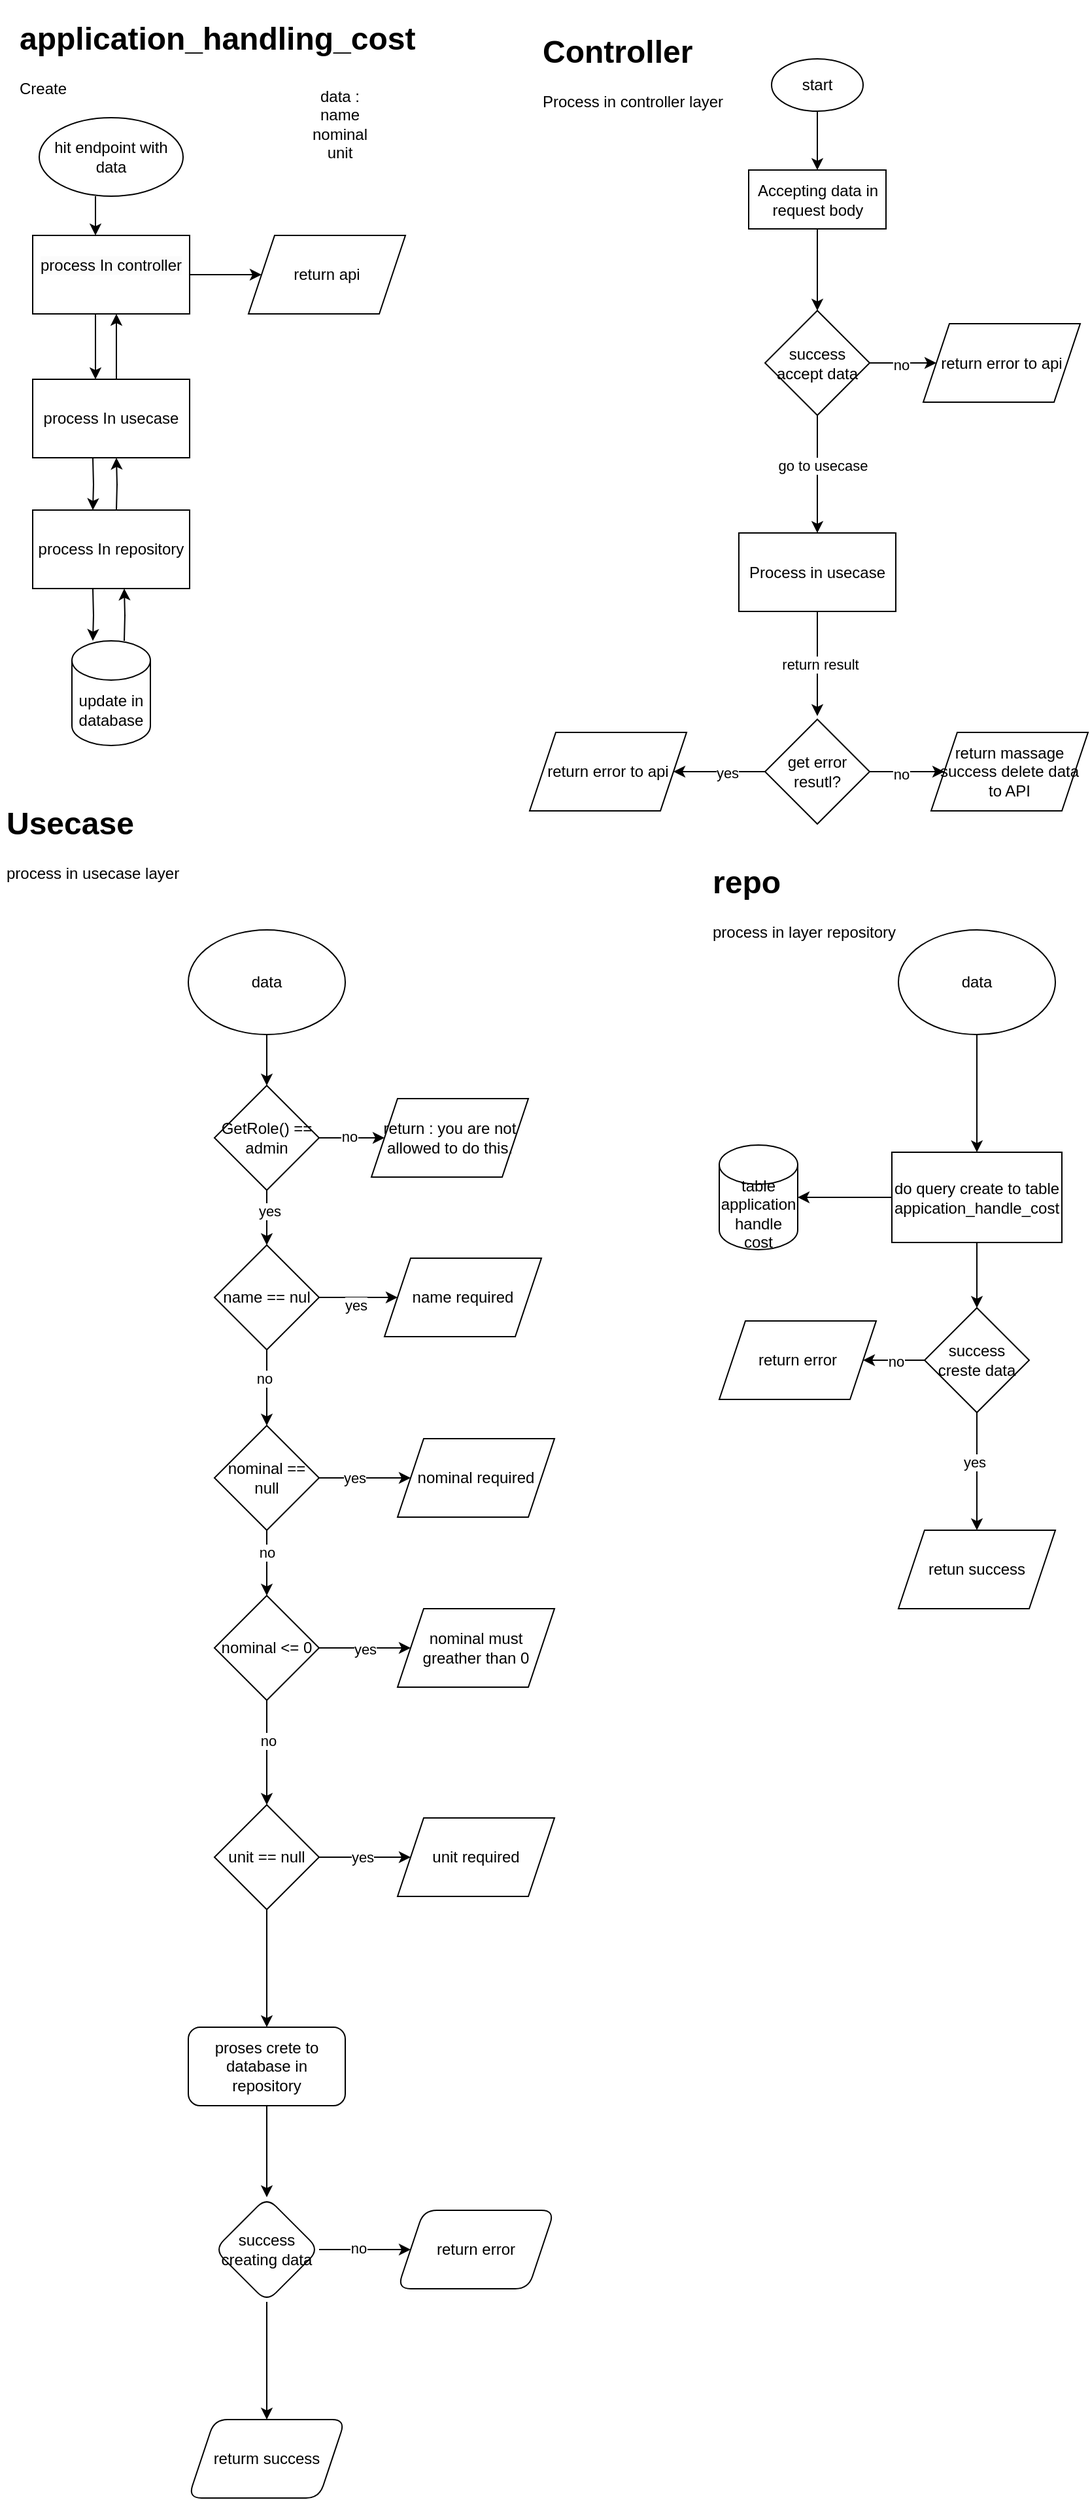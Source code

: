 <mxfile version="21.7.4" type="github" pages="2">
  <diagram name="create" id="5u0lxk5VhcgYXx4nzSjy">
    <mxGraphModel dx="880" dy="446" grid="1" gridSize="10" guides="1" tooltips="1" connect="1" arrows="1" fold="1" page="1" pageScale="1" pageWidth="850" pageHeight="1100" math="0" shadow="0">
      <root>
        <mxCell id="0" />
        <mxCell id="1" parent="0" />
        <mxCell id="xLi15-Slrgv9SJWUx5Ht-1" value="&lt;h1&gt;application_handling_cost&lt;/h1&gt;&lt;div&gt;Create&lt;/div&gt;" style="text;html=1;strokeColor=none;fillColor=none;spacing=5;spacingTop=-20;whiteSpace=wrap;overflow=hidden;rounded=0;" vertex="1" parent="1">
          <mxGeometry x="20" y="20" width="330" height="80" as="geometry" />
        </mxCell>
        <mxCell id="xLi15-Slrgv9SJWUx5Ht-3" value="data :&lt;br style=&quot;border-color: var(--border-color);&quot;&gt;name&lt;br style=&quot;border-color: var(--border-color);&quot;&gt;nominal&lt;br&gt;unit" style="text;html=1;strokeColor=none;fillColor=none;align=center;verticalAlign=middle;whiteSpace=wrap;rounded=0;" vertex="1" parent="1">
          <mxGeometry x="210" y="70" width="120" height="70" as="geometry" />
        </mxCell>
        <mxCell id="xLi15-Slrgv9SJWUx5Ht-4" value="" style="edgeStyle=orthogonalEdgeStyle;rounded=0;orthogonalLoop=1;jettySize=auto;html=1;" edge="1" parent="1">
          <mxGeometry relative="1" as="geometry">
            <mxPoint x="83" y="160" as="sourcePoint" />
            <mxPoint x="83" y="190" as="targetPoint" />
          </mxGeometry>
        </mxCell>
        <mxCell id="xLi15-Slrgv9SJWUx5Ht-5" value="hit endpoint with data" style="ellipse;whiteSpace=wrap;html=1;" vertex="1" parent="1">
          <mxGeometry x="40" y="100" width="110" height="60" as="geometry" />
        </mxCell>
        <mxCell id="xLi15-Slrgv9SJWUx5Ht-6" value="" style="edgeStyle=orthogonalEdgeStyle;rounded=0;orthogonalLoop=1;jettySize=auto;html=1;" edge="1" parent="1">
          <mxGeometry relative="1" as="geometry">
            <mxPoint x="83" y="250" as="sourcePoint" />
            <mxPoint x="83" y="300" as="targetPoint" />
          </mxGeometry>
        </mxCell>
        <mxCell id="xLi15-Slrgv9SJWUx5Ht-7" value="" style="edgeStyle=orthogonalEdgeStyle;rounded=0;orthogonalLoop=1;jettySize=auto;html=1;" edge="1" parent="1" source="xLi15-Slrgv9SJWUx5Ht-8" target="xLi15-Slrgv9SJWUx5Ht-17">
          <mxGeometry relative="1" as="geometry" />
        </mxCell>
        <mxCell id="xLi15-Slrgv9SJWUx5Ht-8" value="&#xa;&lt;span style=&quot;color: rgb(0, 0, 0); font-family: Helvetica; font-size: 12px; font-style: normal; font-variant-ligatures: normal; font-variant-caps: normal; font-weight: 400; letter-spacing: normal; orphans: 2; text-align: center; text-indent: 0px; text-transform: none; widows: 2; word-spacing: 0px; -webkit-text-stroke-width: 0px; background-color: rgb(251, 251, 251); text-decoration-thickness: initial; text-decoration-style: initial; text-decoration-color: initial; float: none; display: inline !important;&quot;&gt;process In controller&lt;/span&gt;&#xa;&#xa;" style="whiteSpace=wrap;html=1;" vertex="1" parent="1">
          <mxGeometry x="35" y="190" width="120" height="60" as="geometry" />
        </mxCell>
        <mxCell id="xLi15-Slrgv9SJWUx5Ht-9" value="" style="edgeStyle=orthogonalEdgeStyle;rounded=0;orthogonalLoop=1;jettySize=auto;html=1;" edge="1" parent="1">
          <mxGeometry relative="1" as="geometry">
            <mxPoint x="81" y="360" as="sourcePoint" />
            <mxPoint x="81" y="400" as="targetPoint" />
          </mxGeometry>
        </mxCell>
        <mxCell id="xLi15-Slrgv9SJWUx5Ht-10" value="" style="edgeStyle=orthogonalEdgeStyle;rounded=0;orthogonalLoop=1;jettySize=auto;html=1;" edge="1" parent="1">
          <mxGeometry relative="1" as="geometry">
            <mxPoint x="99" y="300" as="sourcePoint" />
            <mxPoint x="99" y="250" as="targetPoint" />
          </mxGeometry>
        </mxCell>
        <mxCell id="xLi15-Slrgv9SJWUx5Ht-11" value="process In usecase" style="whiteSpace=wrap;html=1;" vertex="1" parent="1">
          <mxGeometry x="35" y="300" width="120" height="60" as="geometry" />
        </mxCell>
        <mxCell id="xLi15-Slrgv9SJWUx5Ht-12" value="" style="edgeStyle=orthogonalEdgeStyle;rounded=0;orthogonalLoop=1;jettySize=auto;html=1;" edge="1" parent="1">
          <mxGeometry relative="1" as="geometry">
            <mxPoint x="81" y="460" as="sourcePoint" />
            <mxPoint x="81" y="500" as="targetPoint" />
          </mxGeometry>
        </mxCell>
        <mxCell id="xLi15-Slrgv9SJWUx5Ht-13" value="" style="edgeStyle=orthogonalEdgeStyle;rounded=0;orthogonalLoop=1;jettySize=auto;html=1;" edge="1" parent="1">
          <mxGeometry relative="1" as="geometry">
            <mxPoint x="99" y="400" as="sourcePoint" />
            <mxPoint x="99" y="360" as="targetPoint" />
          </mxGeometry>
        </mxCell>
        <mxCell id="xLi15-Slrgv9SJWUx5Ht-14" value="process In repository" style="whiteSpace=wrap;html=1;" vertex="1" parent="1">
          <mxGeometry x="35" y="400" width="120" height="60" as="geometry" />
        </mxCell>
        <mxCell id="xLi15-Slrgv9SJWUx5Ht-15" value="" style="edgeStyle=orthogonalEdgeStyle;rounded=0;orthogonalLoop=1;jettySize=auto;html=1;" edge="1" parent="1">
          <mxGeometry relative="1" as="geometry">
            <mxPoint x="105" y="500" as="sourcePoint" />
            <mxPoint x="105" y="460" as="targetPoint" />
          </mxGeometry>
        </mxCell>
        <mxCell id="xLi15-Slrgv9SJWUx5Ht-16" value="update in database" style="shape=cylinder3;whiteSpace=wrap;html=1;boundedLbl=1;backgroundOutline=1;size=15;" vertex="1" parent="1">
          <mxGeometry x="65" y="500" width="60" height="80" as="geometry" />
        </mxCell>
        <mxCell id="xLi15-Slrgv9SJWUx5Ht-17" value="return api" style="shape=parallelogram;perimeter=parallelogramPerimeter;whiteSpace=wrap;html=1;fixedSize=1;" vertex="1" parent="1">
          <mxGeometry x="200" y="190" width="120" height="60" as="geometry" />
        </mxCell>
        <mxCell id="xLi15-Slrgv9SJWUx5Ht-18" value="&lt;h1 style=&quot;border-color: var(--border-color);&quot;&gt;Controller&lt;/h1&gt;&lt;h1&gt;&lt;div style=&quot;border-color: var(--border-color); font-size: 12px; font-weight: 400;&quot;&gt;Process in controller layer&lt;/div&gt;&lt;/h1&gt;" style="text;html=1;strokeColor=none;fillColor=none;spacing=5;spacingTop=-20;whiteSpace=wrap;overflow=hidden;rounded=0;" vertex="1" parent="1">
          <mxGeometry x="420" y="30" width="190" height="80" as="geometry" />
        </mxCell>
        <mxCell id="xLi15-Slrgv9SJWUx5Ht-19" value="" style="edgeStyle=orthogonalEdgeStyle;rounded=0;orthogonalLoop=1;jettySize=auto;html=1;" edge="1" parent="1" source="xLi15-Slrgv9SJWUx5Ht-20" target="xLi15-Slrgv9SJWUx5Ht-22">
          <mxGeometry relative="1" as="geometry" />
        </mxCell>
        <mxCell id="xLi15-Slrgv9SJWUx5Ht-20" value="start" style="ellipse;whiteSpace=wrap;html=1;" vertex="1" parent="1">
          <mxGeometry x="600" y="55" width="70" height="40" as="geometry" />
        </mxCell>
        <mxCell id="xLi15-Slrgv9SJWUx5Ht-21" value="" style="edgeStyle=orthogonalEdgeStyle;rounded=0;orthogonalLoop=1;jettySize=auto;html=1;" edge="1" parent="1" source="xLi15-Slrgv9SJWUx5Ht-22" target="xLi15-Slrgv9SJWUx5Ht-27">
          <mxGeometry relative="1" as="geometry" />
        </mxCell>
        <mxCell id="xLi15-Slrgv9SJWUx5Ht-22" value="Accepting data in request body" style="whiteSpace=wrap;html=1;" vertex="1" parent="1">
          <mxGeometry x="582.5" y="140" width="105" height="45" as="geometry" />
        </mxCell>
        <mxCell id="xLi15-Slrgv9SJWUx5Ht-23" value="" style="edgeStyle=orthogonalEdgeStyle;rounded=0;orthogonalLoop=1;jettySize=auto;html=1;" edge="1" parent="1" source="xLi15-Slrgv9SJWUx5Ht-27" target="xLi15-Slrgv9SJWUx5Ht-28">
          <mxGeometry relative="1" as="geometry" />
        </mxCell>
        <mxCell id="xLi15-Slrgv9SJWUx5Ht-24" value="no" style="edgeLabel;html=1;align=center;verticalAlign=middle;resizable=0;points=[];" vertex="1" connectable="0" parent="xLi15-Slrgv9SJWUx5Ht-23">
          <mxGeometry x="-0.057" relative="1" as="geometry">
            <mxPoint y="1" as="offset" />
          </mxGeometry>
        </mxCell>
        <mxCell id="xLi15-Slrgv9SJWUx5Ht-25" value="" style="edgeStyle=orthogonalEdgeStyle;rounded=0;orthogonalLoop=1;jettySize=auto;html=1;" edge="1" parent="1" source="xLi15-Slrgv9SJWUx5Ht-27" target="xLi15-Slrgv9SJWUx5Ht-31">
          <mxGeometry relative="1" as="geometry" />
        </mxCell>
        <mxCell id="xLi15-Slrgv9SJWUx5Ht-26" value="go to usecase" style="edgeLabel;html=1;align=center;verticalAlign=middle;resizable=0;points=[];" vertex="1" connectable="0" parent="xLi15-Slrgv9SJWUx5Ht-25">
          <mxGeometry x="-0.144" y="4" relative="1" as="geometry">
            <mxPoint as="offset" />
          </mxGeometry>
        </mxCell>
        <mxCell id="xLi15-Slrgv9SJWUx5Ht-27" value="success accept data" style="rhombus;whiteSpace=wrap;html=1;" vertex="1" parent="1">
          <mxGeometry x="595" y="247.5" width="80" height="80" as="geometry" />
        </mxCell>
        <mxCell id="xLi15-Slrgv9SJWUx5Ht-28" value="return error to api" style="shape=parallelogram;perimeter=parallelogramPerimeter;whiteSpace=wrap;html=1;fixedSize=1;" vertex="1" parent="1">
          <mxGeometry x="716" y="257.5" width="120" height="60" as="geometry" />
        </mxCell>
        <mxCell id="xLi15-Slrgv9SJWUx5Ht-29" value="" style="edgeStyle=orthogonalEdgeStyle;rounded=0;orthogonalLoop=1;jettySize=auto;html=1;" edge="1" parent="1" source="xLi15-Slrgv9SJWUx5Ht-31">
          <mxGeometry relative="1" as="geometry">
            <mxPoint x="635" y="557.5" as="targetPoint" />
          </mxGeometry>
        </mxCell>
        <mxCell id="xLi15-Slrgv9SJWUx5Ht-30" value="return result" style="edgeLabel;html=1;align=center;verticalAlign=middle;resizable=0;points=[];" vertex="1" connectable="0" parent="xLi15-Slrgv9SJWUx5Ht-29">
          <mxGeometry x="0.013" y="1" relative="1" as="geometry">
            <mxPoint as="offset" />
          </mxGeometry>
        </mxCell>
        <mxCell id="xLi15-Slrgv9SJWUx5Ht-31" value="Process in usecase" style="whiteSpace=wrap;html=1;" vertex="1" parent="1">
          <mxGeometry x="575" y="417.5" width="120" height="60" as="geometry" />
        </mxCell>
        <mxCell id="xLi15-Slrgv9SJWUx5Ht-32" value="" style="edgeStyle=orthogonalEdgeStyle;rounded=0;orthogonalLoop=1;jettySize=auto;html=1;" edge="1" parent="1" source="xLi15-Slrgv9SJWUx5Ht-36" target="xLi15-Slrgv9SJWUx5Ht-37">
          <mxGeometry relative="1" as="geometry" />
        </mxCell>
        <mxCell id="xLi15-Slrgv9SJWUx5Ht-33" value="yes" style="edgeLabel;html=1;align=center;verticalAlign=middle;resizable=0;points=[];" vertex="1" connectable="0" parent="xLi15-Slrgv9SJWUx5Ht-32">
          <mxGeometry x="-0.171" y="1" relative="1" as="geometry">
            <mxPoint as="offset" />
          </mxGeometry>
        </mxCell>
        <mxCell id="xLi15-Slrgv9SJWUx5Ht-34" value="" style="edgeStyle=orthogonalEdgeStyle;rounded=0;orthogonalLoop=1;jettySize=auto;html=1;" edge="1" parent="1" source="xLi15-Slrgv9SJWUx5Ht-36" target="xLi15-Slrgv9SJWUx5Ht-38">
          <mxGeometry relative="1" as="geometry" />
        </mxCell>
        <mxCell id="xLi15-Slrgv9SJWUx5Ht-35" value="no" style="edgeLabel;html=1;align=center;verticalAlign=middle;resizable=0;points=[];" vertex="1" connectable="0" parent="xLi15-Slrgv9SJWUx5Ht-34">
          <mxGeometry x="-0.171" y="-2" relative="1" as="geometry">
            <mxPoint as="offset" />
          </mxGeometry>
        </mxCell>
        <mxCell id="xLi15-Slrgv9SJWUx5Ht-36" value="get error resutl?" style="rhombus;whiteSpace=wrap;html=1;" vertex="1" parent="1">
          <mxGeometry x="595" y="560" width="80" height="80" as="geometry" />
        </mxCell>
        <mxCell id="xLi15-Slrgv9SJWUx5Ht-37" value="return error to api" style="shape=parallelogram;perimeter=parallelogramPerimeter;whiteSpace=wrap;html=1;fixedSize=1;" vertex="1" parent="1">
          <mxGeometry x="415" y="570" width="120" height="60" as="geometry" />
        </mxCell>
        <mxCell id="xLi15-Slrgv9SJWUx5Ht-38" value="return massage success delete data to API" style="shape=parallelogram;perimeter=parallelogramPerimeter;whiteSpace=wrap;html=1;fixedSize=1;" vertex="1" parent="1">
          <mxGeometry x="722" y="570" width="120" height="60" as="geometry" />
        </mxCell>
        <mxCell id="xLi15-Slrgv9SJWUx5Ht-76" value="&lt;h1&gt;Usecase&lt;/h1&gt;&lt;div&gt;process in usecase layer&lt;/div&gt;" style="text;html=1;strokeColor=none;fillColor=none;spacing=5;spacingTop=-20;whiteSpace=wrap;overflow=hidden;rounded=0;" vertex="1" parent="1">
          <mxGeometry x="10" y="620" width="160" height="70" as="geometry" />
        </mxCell>
        <mxCell id="xLi15-Slrgv9SJWUx5Ht-77" value="" style="edgeStyle=orthogonalEdgeStyle;rounded=0;orthogonalLoop=1;jettySize=auto;html=1;" edge="1" parent="1" source="xLi15-Slrgv9SJWUx5Ht-79" target="xLi15-Slrgv9SJWUx5Ht-87">
          <mxGeometry relative="1" as="geometry" />
        </mxCell>
        <mxCell id="xLi15-Slrgv9SJWUx5Ht-78" value="no" style="edgeLabel;html=1;align=center;verticalAlign=middle;resizable=0;points=[];" vertex="1" connectable="0" parent="xLi15-Slrgv9SJWUx5Ht-77">
          <mxGeometry x="-0.08" y="1" relative="1" as="geometry">
            <mxPoint as="offset" />
          </mxGeometry>
        </mxCell>
        <mxCell id="xLi15-Slrgv9SJWUx5Ht-79" value="GetRole() == admin" style="rhombus;whiteSpace=wrap;html=1;" vertex="1" parent="1">
          <mxGeometry x="174" y="840" width="80" height="80" as="geometry" />
        </mxCell>
        <mxCell id="xLi15-Slrgv9SJWUx5Ht-80" value="" style="edgeStyle=orthogonalEdgeStyle;rounded=0;orthogonalLoop=1;jettySize=auto;html=1;exitX=0.5;exitY=1;exitDx=0;exitDy=0;" edge="1" parent="1" source="xLi15-Slrgv9SJWUx5Ht-79" target="xLi15-Slrgv9SJWUx5Ht-86">
          <mxGeometry relative="1" as="geometry">
            <mxPoint x="214" y="1050" as="sourcePoint" />
          </mxGeometry>
        </mxCell>
        <mxCell id="xLi15-Slrgv9SJWUx5Ht-81" value="yes" style="edgeLabel;html=1;align=center;verticalAlign=middle;resizable=0;points=[];" vertex="1" connectable="0" parent="xLi15-Slrgv9SJWUx5Ht-80">
          <mxGeometry x="-0.238" y="2" relative="1" as="geometry">
            <mxPoint as="offset" />
          </mxGeometry>
        </mxCell>
        <mxCell id="xLi15-Slrgv9SJWUx5Ht-82" value="" style="edgeStyle=orthogonalEdgeStyle;rounded=0;orthogonalLoop=1;jettySize=auto;html=1;" edge="1" parent="1" source="xLi15-Slrgv9SJWUx5Ht-86">
          <mxGeometry relative="1" as="geometry">
            <mxPoint x="314" y="1002" as="targetPoint" />
          </mxGeometry>
        </mxCell>
        <mxCell id="xLi15-Slrgv9SJWUx5Ht-83" value="yes" style="edgeLabel;html=1;align=center;verticalAlign=middle;resizable=0;points=[];" vertex="1" connectable="0" parent="xLi15-Slrgv9SJWUx5Ht-82">
          <mxGeometry x="0.008" y="-5" relative="1" as="geometry">
            <mxPoint x="-2" as="offset" />
          </mxGeometry>
        </mxCell>
        <mxCell id="xLi15-Slrgv9SJWUx5Ht-84" value="" style="edgeStyle=orthogonalEdgeStyle;rounded=0;orthogonalLoop=1;jettySize=auto;html=1;" edge="1" parent="1" source="xLi15-Slrgv9SJWUx5Ht-86" target="xLi15-Slrgv9SJWUx5Ht-92">
          <mxGeometry relative="1" as="geometry" />
        </mxCell>
        <mxCell id="xLi15-Slrgv9SJWUx5Ht-85" value="no" style="edgeLabel;html=1;align=center;verticalAlign=middle;resizable=0;points=[];" vertex="1" connectable="0" parent="xLi15-Slrgv9SJWUx5Ht-84">
          <mxGeometry x="-0.241" y="-2" relative="1" as="geometry">
            <mxPoint as="offset" />
          </mxGeometry>
        </mxCell>
        <mxCell id="xLi15-Slrgv9SJWUx5Ht-86" value="name == nul" style="rhombus;whiteSpace=wrap;html=1;" vertex="1" parent="1">
          <mxGeometry x="174" y="962" width="80" height="80" as="geometry" />
        </mxCell>
        <mxCell id="xLi15-Slrgv9SJWUx5Ht-87" value="return : you are not allowed to do this." style="shape=parallelogram;perimeter=parallelogramPerimeter;whiteSpace=wrap;html=1;fixedSize=1;" vertex="1" parent="1">
          <mxGeometry x="294" y="850" width="120" height="60" as="geometry" />
        </mxCell>
        <mxCell id="xLi15-Slrgv9SJWUx5Ht-88" value="name required" style="shape=parallelogram;perimeter=parallelogramPerimeter;whiteSpace=wrap;html=1;fixedSize=1;" vertex="1" parent="1">
          <mxGeometry x="304" y="972" width="120" height="60" as="geometry" />
        </mxCell>
        <mxCell id="xLi15-Slrgv9SJWUx5Ht-89" value="" style="edgeStyle=orthogonalEdgeStyle;rounded=0;orthogonalLoop=1;jettySize=auto;html=1;" edge="1" parent="1" source="xLi15-Slrgv9SJWUx5Ht-92" target="xLi15-Slrgv9SJWUx5Ht-96">
          <mxGeometry relative="1" as="geometry" />
        </mxCell>
        <mxCell id="xLi15-Slrgv9SJWUx5Ht-90" value="yes" style="edgeLabel;html=1;align=center;verticalAlign=middle;resizable=0;points=[];" vertex="1" connectable="0" parent="xLi15-Slrgv9SJWUx5Ht-89">
          <mxGeometry x="-0.229" relative="1" as="geometry">
            <mxPoint as="offset" />
          </mxGeometry>
        </mxCell>
        <mxCell id="xLi15-Slrgv9SJWUx5Ht-91" value="" style="edgeStyle=orthogonalEdgeStyle;rounded=0;orthogonalLoop=1;jettySize=auto;html=1;" edge="1" parent="1" source="xLi15-Slrgv9SJWUx5Ht-92" target="xLi15-Slrgv9SJWUx5Ht-99">
          <mxGeometry relative="1" as="geometry" />
        </mxCell>
        <mxCell id="xLi15-Slrgv9SJWUx5Ht-152" value="no" style="edgeLabel;html=1;align=center;verticalAlign=middle;resizable=0;points=[];" vertex="1" connectable="0" parent="xLi15-Slrgv9SJWUx5Ht-91">
          <mxGeometry x="-0.32" relative="1" as="geometry">
            <mxPoint as="offset" />
          </mxGeometry>
        </mxCell>
        <mxCell id="xLi15-Slrgv9SJWUx5Ht-92" value="nominal == null" style="rhombus;whiteSpace=wrap;html=1;" vertex="1" parent="1">
          <mxGeometry x="174" y="1100" width="80" height="80" as="geometry" />
        </mxCell>
        <mxCell id="xLi15-Slrgv9SJWUx5Ht-94" value="" style="edgeStyle=orthogonalEdgeStyle;rounded=0;orthogonalLoop=1;jettySize=auto;html=1;" edge="1" parent="1" source="xLi15-Slrgv9SJWUx5Ht-95" target="xLi15-Slrgv9SJWUx5Ht-79">
          <mxGeometry relative="1" as="geometry" />
        </mxCell>
        <mxCell id="xLi15-Slrgv9SJWUx5Ht-95" value="data" style="ellipse;whiteSpace=wrap;html=1;" vertex="1" parent="1">
          <mxGeometry x="154" y="721" width="120" height="80" as="geometry" />
        </mxCell>
        <mxCell id="xLi15-Slrgv9SJWUx5Ht-96" value="nominal required" style="shape=parallelogram;perimeter=parallelogramPerimeter;whiteSpace=wrap;html=1;fixedSize=1;" vertex="1" parent="1">
          <mxGeometry x="314" y="1110" width="120" height="60" as="geometry" />
        </mxCell>
        <mxCell id="xLi15-Slrgv9SJWUx5Ht-97" value="" style="edgeStyle=orthogonalEdgeStyle;rounded=0;orthogonalLoop=1;jettySize=auto;html=1;" edge="1" parent="1" source="xLi15-Slrgv9SJWUx5Ht-99" target="xLi15-Slrgv9SJWUx5Ht-100">
          <mxGeometry relative="1" as="geometry" />
        </mxCell>
        <mxCell id="xLi15-Slrgv9SJWUx5Ht-153" value="yes" style="edgeLabel;html=1;align=center;verticalAlign=middle;resizable=0;points=[];" vertex="1" connectable="0" parent="xLi15-Slrgv9SJWUx5Ht-97">
          <mxGeometry y="-1" relative="1" as="geometry">
            <mxPoint as="offset" />
          </mxGeometry>
        </mxCell>
        <mxCell id="xLi15-Slrgv9SJWUx5Ht-157" value="" style="edgeStyle=orthogonalEdgeStyle;rounded=0;orthogonalLoop=1;jettySize=auto;html=1;" edge="1" parent="1" source="xLi15-Slrgv9SJWUx5Ht-99" target="xLi15-Slrgv9SJWUx5Ht-156">
          <mxGeometry relative="1" as="geometry" />
        </mxCell>
        <mxCell id="xLi15-Slrgv9SJWUx5Ht-158" value="no" style="edgeLabel;html=1;align=center;verticalAlign=middle;resizable=0;points=[];" vertex="1" connectable="0" parent="xLi15-Slrgv9SJWUx5Ht-157">
          <mxGeometry x="-0.225" y="1" relative="1" as="geometry">
            <mxPoint as="offset" />
          </mxGeometry>
        </mxCell>
        <mxCell id="xLi15-Slrgv9SJWUx5Ht-99" value="nominal &amp;lt;= 0" style="rhombus;whiteSpace=wrap;html=1;" vertex="1" parent="1">
          <mxGeometry x="174" y="1230" width="80" height="80" as="geometry" />
        </mxCell>
        <mxCell id="xLi15-Slrgv9SJWUx5Ht-100" value="nominal must greather than 0" style="shape=parallelogram;perimeter=parallelogramPerimeter;whiteSpace=wrap;html=1;fixedSize=1;" vertex="1" parent="1">
          <mxGeometry x="314" y="1240" width="120" height="60" as="geometry" />
        </mxCell>
        <mxCell id="xLi15-Slrgv9SJWUx5Ht-160" value="" style="edgeStyle=orthogonalEdgeStyle;rounded=0;orthogonalLoop=1;jettySize=auto;html=1;" edge="1" parent="1" source="xLi15-Slrgv9SJWUx5Ht-156" target="xLi15-Slrgv9SJWUx5Ht-159">
          <mxGeometry relative="1" as="geometry" />
        </mxCell>
        <mxCell id="xLi15-Slrgv9SJWUx5Ht-161" value="yes" style="edgeLabel;html=1;align=center;verticalAlign=middle;resizable=0;points=[];" vertex="1" connectable="0" parent="xLi15-Slrgv9SJWUx5Ht-160">
          <mxGeometry x="-0.057" relative="1" as="geometry">
            <mxPoint as="offset" />
          </mxGeometry>
        </mxCell>
        <mxCell id="xLi15-Slrgv9SJWUx5Ht-163" value="" style="edgeStyle=orthogonalEdgeStyle;rounded=0;orthogonalLoop=1;jettySize=auto;html=1;" edge="1" parent="1" source="xLi15-Slrgv9SJWUx5Ht-156" target="xLi15-Slrgv9SJWUx5Ht-162">
          <mxGeometry relative="1" as="geometry" />
        </mxCell>
        <mxCell id="xLi15-Slrgv9SJWUx5Ht-156" value="unit == null" style="rhombus;whiteSpace=wrap;html=1;" vertex="1" parent="1">
          <mxGeometry x="174" y="1390" width="80" height="80" as="geometry" />
        </mxCell>
        <mxCell id="xLi15-Slrgv9SJWUx5Ht-159" value="unit required" style="shape=parallelogram;perimeter=parallelogramPerimeter;whiteSpace=wrap;html=1;fixedSize=1;" vertex="1" parent="1">
          <mxGeometry x="314" y="1400" width="120" height="60" as="geometry" />
        </mxCell>
        <mxCell id="xLi15-Slrgv9SJWUx5Ht-165" value="" style="edgeStyle=orthogonalEdgeStyle;rounded=0;orthogonalLoop=1;jettySize=auto;html=1;" edge="1" parent="1" source="xLi15-Slrgv9SJWUx5Ht-162" target="xLi15-Slrgv9SJWUx5Ht-164">
          <mxGeometry relative="1" as="geometry" />
        </mxCell>
        <mxCell id="xLi15-Slrgv9SJWUx5Ht-162" value="proses crete to database in repository" style="rounded=1;whiteSpace=wrap;html=1;" vertex="1" parent="1">
          <mxGeometry x="154" y="1560" width="120" height="60" as="geometry" />
        </mxCell>
        <mxCell id="xLi15-Slrgv9SJWUx5Ht-167" value="" style="edgeStyle=orthogonalEdgeStyle;rounded=0;orthogonalLoop=1;jettySize=auto;html=1;" edge="1" parent="1" source="xLi15-Slrgv9SJWUx5Ht-164" target="xLi15-Slrgv9SJWUx5Ht-166">
          <mxGeometry relative="1" as="geometry" />
        </mxCell>
        <mxCell id="xLi15-Slrgv9SJWUx5Ht-168" value="no" style="edgeLabel;html=1;align=center;verticalAlign=middle;resizable=0;points=[];" vertex="1" connectable="0" parent="xLi15-Slrgv9SJWUx5Ht-167">
          <mxGeometry x="-0.143" y="1" relative="1" as="geometry">
            <mxPoint as="offset" />
          </mxGeometry>
        </mxCell>
        <mxCell id="xLi15-Slrgv9SJWUx5Ht-170" value="" style="edgeStyle=orthogonalEdgeStyle;rounded=0;orthogonalLoop=1;jettySize=auto;html=1;" edge="1" parent="1" source="xLi15-Slrgv9SJWUx5Ht-164" target="xLi15-Slrgv9SJWUx5Ht-169">
          <mxGeometry relative="1" as="geometry" />
        </mxCell>
        <mxCell id="xLi15-Slrgv9SJWUx5Ht-164" value="success creating data" style="rhombus;whiteSpace=wrap;html=1;rounded=1;" vertex="1" parent="1">
          <mxGeometry x="174" y="1690" width="80" height="80" as="geometry" />
        </mxCell>
        <mxCell id="xLi15-Slrgv9SJWUx5Ht-166" value="return error" style="shape=parallelogram;perimeter=parallelogramPerimeter;whiteSpace=wrap;html=1;fixedSize=1;rounded=1;" vertex="1" parent="1">
          <mxGeometry x="314" y="1700" width="120" height="60" as="geometry" />
        </mxCell>
        <mxCell id="xLi15-Slrgv9SJWUx5Ht-169" value="returm success" style="shape=parallelogram;perimeter=parallelogramPerimeter;whiteSpace=wrap;html=1;fixedSize=1;rounded=1;" vertex="1" parent="1">
          <mxGeometry x="154" y="1860" width="120" height="60" as="geometry" />
        </mxCell>
        <mxCell id="xLi15-Slrgv9SJWUx5Ht-171" value="&lt;h1&gt;repo&lt;/h1&gt;&lt;div&gt;process in layer repository&lt;/div&gt;" style="text;html=1;strokeColor=none;fillColor=none;spacing=5;spacingTop=-20;whiteSpace=wrap;overflow=hidden;rounded=0;" vertex="1" parent="1">
          <mxGeometry x="550" y="665" width="160" height="70" as="geometry" />
        </mxCell>
        <mxCell id="xLi15-Slrgv9SJWUx5Ht-174" value="" style="edgeStyle=orthogonalEdgeStyle;rounded=0;orthogonalLoop=1;jettySize=auto;html=1;" edge="1" parent="1" source="xLi15-Slrgv9SJWUx5Ht-172" target="xLi15-Slrgv9SJWUx5Ht-173">
          <mxGeometry relative="1" as="geometry" />
        </mxCell>
        <mxCell id="xLi15-Slrgv9SJWUx5Ht-172" value="data" style="ellipse;whiteSpace=wrap;html=1;" vertex="1" parent="1">
          <mxGeometry x="697" y="721" width="120" height="80" as="geometry" />
        </mxCell>
        <mxCell id="xLi15-Slrgv9SJWUx5Ht-176" value="" style="edgeStyle=orthogonalEdgeStyle;rounded=0;orthogonalLoop=1;jettySize=auto;html=1;" edge="1" parent="1" source="xLi15-Slrgv9SJWUx5Ht-173" target="xLi15-Slrgv9SJWUx5Ht-175">
          <mxGeometry relative="1" as="geometry" />
        </mxCell>
        <mxCell id="xLi15-Slrgv9SJWUx5Ht-178" value="" style="edgeStyle=orthogonalEdgeStyle;rounded=0;orthogonalLoop=1;jettySize=auto;html=1;" edge="1" parent="1" source="xLi15-Slrgv9SJWUx5Ht-173" target="xLi15-Slrgv9SJWUx5Ht-177">
          <mxGeometry relative="1" as="geometry" />
        </mxCell>
        <mxCell id="xLi15-Slrgv9SJWUx5Ht-173" value="do query create to table appication_handle_cost" style="whiteSpace=wrap;html=1;" vertex="1" parent="1">
          <mxGeometry x="692" y="891" width="130" height="69" as="geometry" />
        </mxCell>
        <mxCell id="xLi15-Slrgv9SJWUx5Ht-175" value="table application handle cost" style="shape=cylinder3;whiteSpace=wrap;html=1;boundedLbl=1;backgroundOutline=1;size=15;" vertex="1" parent="1">
          <mxGeometry x="560" y="885.5" width="60" height="80" as="geometry" />
        </mxCell>
        <mxCell id="xLi15-Slrgv9SJWUx5Ht-180" value="" style="edgeStyle=orthogonalEdgeStyle;rounded=0;orthogonalLoop=1;jettySize=auto;html=1;" edge="1" parent="1" source="xLi15-Slrgv9SJWUx5Ht-177" target="xLi15-Slrgv9SJWUx5Ht-179">
          <mxGeometry relative="1" as="geometry" />
        </mxCell>
        <mxCell id="xLi15-Slrgv9SJWUx5Ht-183" value="no" style="edgeLabel;html=1;align=center;verticalAlign=middle;resizable=0;points=[];" vertex="1" connectable="0" parent="xLi15-Slrgv9SJWUx5Ht-180">
          <mxGeometry x="0.057" y="1" relative="1" as="geometry">
            <mxPoint as="offset" />
          </mxGeometry>
        </mxCell>
        <mxCell id="xLi15-Slrgv9SJWUx5Ht-182" value="" style="edgeStyle=orthogonalEdgeStyle;rounded=0;orthogonalLoop=1;jettySize=auto;html=1;" edge="1" parent="1" source="xLi15-Slrgv9SJWUx5Ht-177" target="xLi15-Slrgv9SJWUx5Ht-181">
          <mxGeometry relative="1" as="geometry" />
        </mxCell>
        <mxCell id="xLi15-Slrgv9SJWUx5Ht-184" value="yes" style="edgeLabel;html=1;align=center;verticalAlign=middle;resizable=0;points=[];" vertex="1" connectable="0" parent="xLi15-Slrgv9SJWUx5Ht-182">
          <mxGeometry x="-0.156" y="-2" relative="1" as="geometry">
            <mxPoint as="offset" />
          </mxGeometry>
        </mxCell>
        <mxCell id="xLi15-Slrgv9SJWUx5Ht-177" value="success creste data" style="rhombus;whiteSpace=wrap;html=1;" vertex="1" parent="1">
          <mxGeometry x="717" y="1010" width="80" height="80" as="geometry" />
        </mxCell>
        <mxCell id="xLi15-Slrgv9SJWUx5Ht-179" value="return error" style="shape=parallelogram;perimeter=parallelogramPerimeter;whiteSpace=wrap;html=1;fixedSize=1;" vertex="1" parent="1">
          <mxGeometry x="560" y="1020" width="120" height="60" as="geometry" />
        </mxCell>
        <mxCell id="xLi15-Slrgv9SJWUx5Ht-181" value="retun success" style="shape=parallelogram;perimeter=parallelogramPerimeter;whiteSpace=wrap;html=1;fixedSize=1;" vertex="1" parent="1">
          <mxGeometry x="697" y="1180" width="120" height="60" as="geometry" />
        </mxCell>
      </root>
    </mxGraphModel>
  </diagram>
  <diagram name="search by id" id="7U2D3QBQMISTLIY6psH9">
    <mxGraphModel dx="880" dy="446" grid="1" gridSize="10" guides="1" tooltips="1" connect="1" arrows="1" fold="1" page="1" pageScale="1" pageWidth="850" pageHeight="1100" math="0" shadow="0">
      <root>
        <mxCell id="hkqt5J7uNssLq77rhA-l-0" />
        <mxCell id="hkqt5J7uNssLq77rhA-l-1" parent="hkqt5J7uNssLq77rhA-l-0" />
        <mxCell id="hkqt5J7uNssLq77rhA-l-2" value="&lt;h1&gt;application_handling_cost&lt;/h1&gt;&lt;div&gt;search by id&lt;/div&gt;" style="text;html=1;strokeColor=none;fillColor=none;spacing=5;spacingTop=-20;whiteSpace=wrap;overflow=hidden;rounded=0;" vertex="1" parent="hkqt5J7uNssLq77rhA-l-1">
          <mxGeometry x="20" y="20" width="330" height="80" as="geometry" />
        </mxCell>
        <mxCell id="hkqt5J7uNssLq77rhA-l-3" value="data :&lt;br style=&quot;border-color: var(--border-color);&quot;&gt;id" style="text;html=1;strokeColor=none;fillColor=none;align=center;verticalAlign=middle;whiteSpace=wrap;rounded=0;" vertex="1" parent="hkqt5J7uNssLq77rhA-l-1">
          <mxGeometry x="210" y="70" width="120" height="70" as="geometry" />
        </mxCell>
        <mxCell id="hkqt5J7uNssLq77rhA-l-4" value="" style="edgeStyle=orthogonalEdgeStyle;rounded=0;orthogonalLoop=1;jettySize=auto;html=1;" edge="1" parent="hkqt5J7uNssLq77rhA-l-1">
          <mxGeometry relative="1" as="geometry">
            <mxPoint x="83" y="160" as="sourcePoint" />
            <mxPoint x="83" y="190" as="targetPoint" />
          </mxGeometry>
        </mxCell>
        <mxCell id="hkqt5J7uNssLq77rhA-l-5" value="hit endpoint with data" style="ellipse;whiteSpace=wrap;html=1;" vertex="1" parent="hkqt5J7uNssLq77rhA-l-1">
          <mxGeometry x="40" y="100" width="110" height="60" as="geometry" />
        </mxCell>
        <mxCell id="hkqt5J7uNssLq77rhA-l-6" value="" style="edgeStyle=orthogonalEdgeStyle;rounded=0;orthogonalLoop=1;jettySize=auto;html=1;" edge="1" parent="hkqt5J7uNssLq77rhA-l-1">
          <mxGeometry relative="1" as="geometry">
            <mxPoint x="83" y="250" as="sourcePoint" />
            <mxPoint x="83" y="300" as="targetPoint" />
          </mxGeometry>
        </mxCell>
        <mxCell id="hkqt5J7uNssLq77rhA-l-7" value="" style="edgeStyle=orthogonalEdgeStyle;rounded=0;orthogonalLoop=1;jettySize=auto;html=1;" edge="1" parent="hkqt5J7uNssLq77rhA-l-1" source="hkqt5J7uNssLq77rhA-l-8" target="hkqt5J7uNssLq77rhA-l-17">
          <mxGeometry relative="1" as="geometry" />
        </mxCell>
        <mxCell id="hkqt5J7uNssLq77rhA-l-8" value="&#xa;&lt;span style=&quot;color: rgb(0, 0, 0); font-family: Helvetica; font-size: 12px; font-style: normal; font-variant-ligatures: normal; font-variant-caps: normal; font-weight: 400; letter-spacing: normal; orphans: 2; text-align: center; text-indent: 0px; text-transform: none; widows: 2; word-spacing: 0px; -webkit-text-stroke-width: 0px; background-color: rgb(251, 251, 251); text-decoration-thickness: initial; text-decoration-style: initial; text-decoration-color: initial; float: none; display: inline !important;&quot;&gt;process In controller&lt;/span&gt;&#xa;&#xa;" style="whiteSpace=wrap;html=1;" vertex="1" parent="hkqt5J7uNssLq77rhA-l-1">
          <mxGeometry x="35" y="190" width="120" height="60" as="geometry" />
        </mxCell>
        <mxCell id="hkqt5J7uNssLq77rhA-l-9" value="" style="edgeStyle=orthogonalEdgeStyle;rounded=0;orthogonalLoop=1;jettySize=auto;html=1;" edge="1" parent="hkqt5J7uNssLq77rhA-l-1">
          <mxGeometry relative="1" as="geometry">
            <mxPoint x="81" y="360" as="sourcePoint" />
            <mxPoint x="81" y="400" as="targetPoint" />
          </mxGeometry>
        </mxCell>
        <mxCell id="hkqt5J7uNssLq77rhA-l-10" value="" style="edgeStyle=orthogonalEdgeStyle;rounded=0;orthogonalLoop=1;jettySize=auto;html=1;" edge="1" parent="hkqt5J7uNssLq77rhA-l-1">
          <mxGeometry relative="1" as="geometry">
            <mxPoint x="99" y="300" as="sourcePoint" />
            <mxPoint x="99" y="250" as="targetPoint" />
          </mxGeometry>
        </mxCell>
        <mxCell id="hkqt5J7uNssLq77rhA-l-11" value="process In usecase" style="whiteSpace=wrap;html=1;" vertex="1" parent="hkqt5J7uNssLq77rhA-l-1">
          <mxGeometry x="35" y="300" width="120" height="60" as="geometry" />
        </mxCell>
        <mxCell id="hkqt5J7uNssLq77rhA-l-12" value="" style="edgeStyle=orthogonalEdgeStyle;rounded=0;orthogonalLoop=1;jettySize=auto;html=1;" edge="1" parent="hkqt5J7uNssLq77rhA-l-1">
          <mxGeometry relative="1" as="geometry">
            <mxPoint x="81" y="460" as="sourcePoint" />
            <mxPoint x="81" y="500" as="targetPoint" />
          </mxGeometry>
        </mxCell>
        <mxCell id="hkqt5J7uNssLq77rhA-l-13" value="" style="edgeStyle=orthogonalEdgeStyle;rounded=0;orthogonalLoop=1;jettySize=auto;html=1;" edge="1" parent="hkqt5J7uNssLq77rhA-l-1">
          <mxGeometry relative="1" as="geometry">
            <mxPoint x="99" y="400" as="sourcePoint" />
            <mxPoint x="99" y="360" as="targetPoint" />
          </mxGeometry>
        </mxCell>
        <mxCell id="hkqt5J7uNssLq77rhA-l-14" value="process In repository" style="whiteSpace=wrap;html=1;" vertex="1" parent="hkqt5J7uNssLq77rhA-l-1">
          <mxGeometry x="35" y="400" width="120" height="60" as="geometry" />
        </mxCell>
        <mxCell id="hkqt5J7uNssLq77rhA-l-15" value="" style="edgeStyle=orthogonalEdgeStyle;rounded=0;orthogonalLoop=1;jettySize=auto;html=1;" edge="1" parent="hkqt5J7uNssLq77rhA-l-1">
          <mxGeometry relative="1" as="geometry">
            <mxPoint x="105" y="500" as="sourcePoint" />
            <mxPoint x="105" y="460" as="targetPoint" />
          </mxGeometry>
        </mxCell>
        <mxCell id="hkqt5J7uNssLq77rhA-l-16" value="update in database" style="shape=cylinder3;whiteSpace=wrap;html=1;boundedLbl=1;backgroundOutline=1;size=15;" vertex="1" parent="hkqt5J7uNssLq77rhA-l-1">
          <mxGeometry x="65" y="500" width="60" height="80" as="geometry" />
        </mxCell>
        <mxCell id="hkqt5J7uNssLq77rhA-l-17" value="return api" style="shape=parallelogram;perimeter=parallelogramPerimeter;whiteSpace=wrap;html=1;fixedSize=1;" vertex="1" parent="hkqt5J7uNssLq77rhA-l-1">
          <mxGeometry x="200" y="190" width="120" height="60" as="geometry" />
        </mxCell>
        <mxCell id="hkqt5J7uNssLq77rhA-l-18" value="&lt;h1 style=&quot;border-color: var(--border-color);&quot;&gt;Controller&lt;/h1&gt;&lt;h1&gt;&lt;div style=&quot;border-color: var(--border-color); font-size: 12px; font-weight: 400;&quot;&gt;Process in controller layer&lt;/div&gt;&lt;/h1&gt;" style="text;html=1;strokeColor=none;fillColor=none;spacing=5;spacingTop=-20;whiteSpace=wrap;overflow=hidden;rounded=0;" vertex="1" parent="hkqt5J7uNssLq77rhA-l-1">
          <mxGeometry x="420" y="30" width="190" height="80" as="geometry" />
        </mxCell>
        <mxCell id="hkqt5J7uNssLq77rhA-l-19" value="" style="edgeStyle=orthogonalEdgeStyle;rounded=0;orthogonalLoop=1;jettySize=auto;html=1;" edge="1" parent="hkqt5J7uNssLq77rhA-l-1" source="hkqt5J7uNssLq77rhA-l-20" target="hkqt5J7uNssLq77rhA-l-22">
          <mxGeometry relative="1" as="geometry" />
        </mxCell>
        <mxCell id="hkqt5J7uNssLq77rhA-l-20" value="start" style="ellipse;whiteSpace=wrap;html=1;" vertex="1" parent="hkqt5J7uNssLq77rhA-l-1">
          <mxGeometry x="600" y="55" width="70" height="40" as="geometry" />
        </mxCell>
        <mxCell id="hkqt5J7uNssLq77rhA-l-21" value="" style="edgeStyle=orthogonalEdgeStyle;rounded=0;orthogonalLoop=1;jettySize=auto;html=1;" edge="1" parent="hkqt5J7uNssLq77rhA-l-1" source="hkqt5J7uNssLq77rhA-l-22" target="hkqt5J7uNssLq77rhA-l-27">
          <mxGeometry relative="1" as="geometry" />
        </mxCell>
        <mxCell id="hkqt5J7uNssLq77rhA-l-22" value="Accepting data in request body" style="whiteSpace=wrap;html=1;" vertex="1" parent="hkqt5J7uNssLq77rhA-l-1">
          <mxGeometry x="582.5" y="140" width="105" height="45" as="geometry" />
        </mxCell>
        <mxCell id="hkqt5J7uNssLq77rhA-l-23" value="" style="edgeStyle=orthogonalEdgeStyle;rounded=0;orthogonalLoop=1;jettySize=auto;html=1;" edge="1" parent="hkqt5J7uNssLq77rhA-l-1" source="hkqt5J7uNssLq77rhA-l-27" target="hkqt5J7uNssLq77rhA-l-28">
          <mxGeometry relative="1" as="geometry" />
        </mxCell>
        <mxCell id="hkqt5J7uNssLq77rhA-l-24" value="no" style="edgeLabel;html=1;align=center;verticalAlign=middle;resizable=0;points=[];" vertex="1" connectable="0" parent="hkqt5J7uNssLq77rhA-l-23">
          <mxGeometry x="-0.057" relative="1" as="geometry">
            <mxPoint y="1" as="offset" />
          </mxGeometry>
        </mxCell>
        <mxCell id="hkqt5J7uNssLq77rhA-l-25" value="" style="edgeStyle=orthogonalEdgeStyle;rounded=0;orthogonalLoop=1;jettySize=auto;html=1;" edge="1" parent="hkqt5J7uNssLq77rhA-l-1" source="hkqt5J7uNssLq77rhA-l-27" target="hkqt5J7uNssLq77rhA-l-31">
          <mxGeometry relative="1" as="geometry" />
        </mxCell>
        <mxCell id="hkqt5J7uNssLq77rhA-l-26" value="go to usecase" style="edgeLabel;html=1;align=center;verticalAlign=middle;resizable=0;points=[];" vertex="1" connectable="0" parent="hkqt5J7uNssLq77rhA-l-25">
          <mxGeometry x="-0.144" y="4" relative="1" as="geometry">
            <mxPoint as="offset" />
          </mxGeometry>
        </mxCell>
        <mxCell id="hkqt5J7uNssLq77rhA-l-27" value="success accept data" style="rhombus;whiteSpace=wrap;html=1;" vertex="1" parent="hkqt5J7uNssLq77rhA-l-1">
          <mxGeometry x="595" y="247.5" width="80" height="80" as="geometry" />
        </mxCell>
        <mxCell id="hkqt5J7uNssLq77rhA-l-28" value="return error to api" style="shape=parallelogram;perimeter=parallelogramPerimeter;whiteSpace=wrap;html=1;fixedSize=1;" vertex="1" parent="hkqt5J7uNssLq77rhA-l-1">
          <mxGeometry x="716" y="257.5" width="120" height="60" as="geometry" />
        </mxCell>
        <mxCell id="hkqt5J7uNssLq77rhA-l-29" value="" style="edgeStyle=orthogonalEdgeStyle;rounded=0;orthogonalLoop=1;jettySize=auto;html=1;" edge="1" parent="hkqt5J7uNssLq77rhA-l-1" source="hkqt5J7uNssLq77rhA-l-31">
          <mxGeometry relative="1" as="geometry">
            <mxPoint x="635" y="557.5" as="targetPoint" />
          </mxGeometry>
        </mxCell>
        <mxCell id="hkqt5J7uNssLq77rhA-l-30" value="return result" style="edgeLabel;html=1;align=center;verticalAlign=middle;resizable=0;points=[];" vertex="1" connectable="0" parent="hkqt5J7uNssLq77rhA-l-29">
          <mxGeometry x="0.013" y="1" relative="1" as="geometry">
            <mxPoint as="offset" />
          </mxGeometry>
        </mxCell>
        <mxCell id="hkqt5J7uNssLq77rhA-l-31" value="Process in usecase" style="whiteSpace=wrap;html=1;" vertex="1" parent="hkqt5J7uNssLq77rhA-l-1">
          <mxGeometry x="575" y="417.5" width="120" height="60" as="geometry" />
        </mxCell>
        <mxCell id="hkqt5J7uNssLq77rhA-l-32" value="" style="edgeStyle=orthogonalEdgeStyle;rounded=0;orthogonalLoop=1;jettySize=auto;html=1;" edge="1" parent="hkqt5J7uNssLq77rhA-l-1" source="hkqt5J7uNssLq77rhA-l-36" target="hkqt5J7uNssLq77rhA-l-37">
          <mxGeometry relative="1" as="geometry" />
        </mxCell>
        <mxCell id="hkqt5J7uNssLq77rhA-l-33" value="yes" style="edgeLabel;html=1;align=center;verticalAlign=middle;resizable=0;points=[];" vertex="1" connectable="0" parent="hkqt5J7uNssLq77rhA-l-32">
          <mxGeometry x="-0.171" y="1" relative="1" as="geometry">
            <mxPoint as="offset" />
          </mxGeometry>
        </mxCell>
        <mxCell id="hkqt5J7uNssLq77rhA-l-34" value="" style="edgeStyle=orthogonalEdgeStyle;rounded=0;orthogonalLoop=1;jettySize=auto;html=1;" edge="1" parent="hkqt5J7uNssLq77rhA-l-1" source="hkqt5J7uNssLq77rhA-l-36" target="hkqt5J7uNssLq77rhA-l-38">
          <mxGeometry relative="1" as="geometry" />
        </mxCell>
        <mxCell id="hkqt5J7uNssLq77rhA-l-35" value="no" style="edgeLabel;html=1;align=center;verticalAlign=middle;resizable=0;points=[];" vertex="1" connectable="0" parent="hkqt5J7uNssLq77rhA-l-34">
          <mxGeometry x="-0.171" y="-2" relative="1" as="geometry">
            <mxPoint as="offset" />
          </mxGeometry>
        </mxCell>
        <mxCell id="hkqt5J7uNssLq77rhA-l-36" value="get error resutl?" style="rhombus;whiteSpace=wrap;html=1;" vertex="1" parent="hkqt5J7uNssLq77rhA-l-1">
          <mxGeometry x="595" y="560" width="80" height="80" as="geometry" />
        </mxCell>
        <mxCell id="hkqt5J7uNssLq77rhA-l-37" value="return error to api" style="shape=parallelogram;perimeter=parallelogramPerimeter;whiteSpace=wrap;html=1;fixedSize=1;" vertex="1" parent="hkqt5J7uNssLq77rhA-l-1">
          <mxGeometry x="415" y="570" width="120" height="60" as="geometry" />
        </mxCell>
        <mxCell id="hkqt5J7uNssLq77rhA-l-38" value="return data to database" style="shape=parallelogram;perimeter=parallelogramPerimeter;whiteSpace=wrap;html=1;fixedSize=1;" vertex="1" parent="hkqt5J7uNssLq77rhA-l-1">
          <mxGeometry x="722" y="570" width="120" height="60" as="geometry" />
        </mxCell>
        <mxCell id="hkqt5J7uNssLq77rhA-l-39" value="&lt;h1&gt;Usecase&lt;/h1&gt;&lt;div&gt;process in usecase layer&lt;/div&gt;" style="text;html=1;strokeColor=none;fillColor=none;spacing=5;spacingTop=-20;whiteSpace=wrap;overflow=hidden;rounded=0;" vertex="1" parent="hkqt5J7uNssLq77rhA-l-1">
          <mxGeometry x="10" y="620" width="160" height="70" as="geometry" />
        </mxCell>
        <mxCell id="hkqt5J7uNssLq77rhA-l-40" value="" style="edgeStyle=orthogonalEdgeStyle;rounded=0;orthogonalLoop=1;jettySize=auto;html=1;" edge="1" parent="hkqt5J7uNssLq77rhA-l-1" source="hkqt5J7uNssLq77rhA-l-42" target="hkqt5J7uNssLq77rhA-l-50">
          <mxGeometry relative="1" as="geometry" />
        </mxCell>
        <mxCell id="hkqt5J7uNssLq77rhA-l-41" value="no" style="edgeLabel;html=1;align=center;verticalAlign=middle;resizable=0;points=[];" vertex="1" connectable="0" parent="hkqt5J7uNssLq77rhA-l-40">
          <mxGeometry x="-0.08" y="1" relative="1" as="geometry">
            <mxPoint as="offset" />
          </mxGeometry>
        </mxCell>
        <mxCell id="hkqt5J7uNssLq77rhA-l-42" value="GetRole() == admin" style="rhombus;whiteSpace=wrap;html=1;" vertex="1" parent="hkqt5J7uNssLq77rhA-l-1">
          <mxGeometry x="174" y="840" width="80" height="80" as="geometry" />
        </mxCell>
        <mxCell id="hkqt5J7uNssLq77rhA-l-43" value="" style="edgeStyle=orthogonalEdgeStyle;rounded=0;orthogonalLoop=1;jettySize=auto;html=1;exitX=0.5;exitY=1;exitDx=0;exitDy=0;" edge="1" parent="hkqt5J7uNssLq77rhA-l-1" source="hkqt5J7uNssLq77rhA-l-42" target="hkqt5J7uNssLq77rhA-l-49">
          <mxGeometry relative="1" as="geometry">
            <mxPoint x="214" y="1050" as="sourcePoint" />
          </mxGeometry>
        </mxCell>
        <mxCell id="hkqt5J7uNssLq77rhA-l-44" value="yes" style="edgeLabel;html=1;align=center;verticalAlign=middle;resizable=0;points=[];" vertex="1" connectable="0" parent="hkqt5J7uNssLq77rhA-l-43">
          <mxGeometry x="-0.238" y="2" relative="1" as="geometry">
            <mxPoint as="offset" />
          </mxGeometry>
        </mxCell>
        <mxCell id="hkqt5J7uNssLq77rhA-l-45" value="" style="edgeStyle=orthogonalEdgeStyle;rounded=0;orthogonalLoop=1;jettySize=auto;html=1;" edge="1" parent="hkqt5J7uNssLq77rhA-l-1" source="hkqt5J7uNssLq77rhA-l-49">
          <mxGeometry relative="1" as="geometry">
            <mxPoint x="314" y="1002" as="targetPoint" />
          </mxGeometry>
        </mxCell>
        <mxCell id="hkqt5J7uNssLq77rhA-l-46" value="yes" style="edgeLabel;html=1;align=center;verticalAlign=middle;resizable=0;points=[];" vertex="1" connectable="0" parent="hkqt5J7uNssLq77rhA-l-45">
          <mxGeometry x="0.008" y="-5" relative="1" as="geometry">
            <mxPoint x="-2" as="offset" />
          </mxGeometry>
        </mxCell>
        <mxCell id="hkqt5J7uNssLq77rhA-l-47" value="" style="edgeStyle=orthogonalEdgeStyle;rounded=0;orthogonalLoop=1;jettySize=auto;html=1;entryX=0.5;entryY=0;entryDx=0;entryDy=0;" edge="1" parent="hkqt5J7uNssLq77rhA-l-1" source="hkqt5J7uNssLq77rhA-l-49" target="hkqt5J7uNssLq77rhA-l-72">
          <mxGeometry relative="1" as="geometry">
            <mxPoint x="214" y="1100" as="targetPoint" />
          </mxGeometry>
        </mxCell>
        <mxCell id="hkqt5J7uNssLq77rhA-l-48" value="no" style="edgeLabel;html=1;align=center;verticalAlign=middle;resizable=0;points=[];" vertex="1" connectable="0" parent="hkqt5J7uNssLq77rhA-l-47">
          <mxGeometry x="-0.241" y="-2" relative="1" as="geometry">
            <mxPoint as="offset" />
          </mxGeometry>
        </mxCell>
        <mxCell id="hkqt5J7uNssLq77rhA-l-49" value="id == nul" style="rhombus;whiteSpace=wrap;html=1;" vertex="1" parent="hkqt5J7uNssLq77rhA-l-1">
          <mxGeometry x="174" y="962" width="80" height="80" as="geometry" />
        </mxCell>
        <mxCell id="hkqt5J7uNssLq77rhA-l-50" value="return : you are not allowed to do this." style="shape=parallelogram;perimeter=parallelogramPerimeter;whiteSpace=wrap;html=1;fixedSize=1;" vertex="1" parent="hkqt5J7uNssLq77rhA-l-1">
          <mxGeometry x="294" y="850" width="120" height="60" as="geometry" />
        </mxCell>
        <mxCell id="hkqt5J7uNssLq77rhA-l-51" value="id required" style="shape=parallelogram;perimeter=parallelogramPerimeter;whiteSpace=wrap;html=1;fixedSize=1;" vertex="1" parent="hkqt5J7uNssLq77rhA-l-1">
          <mxGeometry x="304" y="972" width="120" height="60" as="geometry" />
        </mxCell>
        <mxCell id="hkqt5J7uNssLq77rhA-l-57" value="" style="edgeStyle=orthogonalEdgeStyle;rounded=0;orthogonalLoop=1;jettySize=auto;html=1;" edge="1" parent="hkqt5J7uNssLq77rhA-l-1" source="hkqt5J7uNssLq77rhA-l-58" target="hkqt5J7uNssLq77rhA-l-42">
          <mxGeometry relative="1" as="geometry" />
        </mxCell>
        <mxCell id="hkqt5J7uNssLq77rhA-l-58" value="data" style="ellipse;whiteSpace=wrap;html=1;" vertex="1" parent="hkqt5J7uNssLq77rhA-l-1">
          <mxGeometry x="154" y="721" width="120" height="80" as="geometry" />
        </mxCell>
        <mxCell id="hkqt5J7uNssLq77rhA-l-71" value="" style="edgeStyle=orthogonalEdgeStyle;rounded=0;orthogonalLoop=1;jettySize=auto;html=1;" edge="1" parent="hkqt5J7uNssLq77rhA-l-1" source="hkqt5J7uNssLq77rhA-l-72" target="hkqt5J7uNssLq77rhA-l-76">
          <mxGeometry relative="1" as="geometry" />
        </mxCell>
        <mxCell id="hkqt5J7uNssLq77rhA-l-72" value="process search in database with repository" style="rounded=1;whiteSpace=wrap;html=1;" vertex="1" parent="hkqt5J7uNssLq77rhA-l-1">
          <mxGeometry x="154" y="1110" width="120" height="60" as="geometry" />
        </mxCell>
        <mxCell id="hkqt5J7uNssLq77rhA-l-73" value="" style="edgeStyle=orthogonalEdgeStyle;rounded=0;orthogonalLoop=1;jettySize=auto;html=1;" edge="1" parent="hkqt5J7uNssLq77rhA-l-1" source="hkqt5J7uNssLq77rhA-l-76" target="hkqt5J7uNssLq77rhA-l-77">
          <mxGeometry relative="1" as="geometry" />
        </mxCell>
        <mxCell id="hkqt5J7uNssLq77rhA-l-74" value="no" style="edgeLabel;html=1;align=center;verticalAlign=middle;resizable=0;points=[];" vertex="1" connectable="0" parent="hkqt5J7uNssLq77rhA-l-73">
          <mxGeometry x="-0.143" y="1" relative="1" as="geometry">
            <mxPoint as="offset" />
          </mxGeometry>
        </mxCell>
        <mxCell id="hkqt5J7uNssLq77rhA-l-75" value="" style="edgeStyle=orthogonalEdgeStyle;rounded=0;orthogonalLoop=1;jettySize=auto;html=1;" edge="1" parent="hkqt5J7uNssLq77rhA-l-1" source="hkqt5J7uNssLq77rhA-l-76" target="hkqt5J7uNssLq77rhA-l-78">
          <mxGeometry relative="1" as="geometry" />
        </mxCell>
        <mxCell id="ddSFQ74cu47r_tAYlwrl-0" value="yes" style="edgeLabel;html=1;align=center;verticalAlign=middle;resizable=0;points=[];" vertex="1" connectable="0" parent="hkqt5J7uNssLq77rhA-l-75">
          <mxGeometry x="-0.244" y="2" relative="1" as="geometry">
            <mxPoint as="offset" />
          </mxGeometry>
        </mxCell>
        <mxCell id="hkqt5J7uNssLq77rhA-l-76" value="success searching data" style="rhombus;whiteSpace=wrap;html=1;rounded=1;" vertex="1" parent="hkqt5J7uNssLq77rhA-l-1">
          <mxGeometry x="174" y="1210" width="80" height="80" as="geometry" />
        </mxCell>
        <mxCell id="hkqt5J7uNssLq77rhA-l-77" value="return error" style="shape=parallelogram;perimeter=parallelogramPerimeter;whiteSpace=wrap;html=1;fixedSize=1;rounded=1;" vertex="1" parent="hkqt5J7uNssLq77rhA-l-1">
          <mxGeometry x="314" y="1220" width="120" height="60" as="geometry" />
        </mxCell>
        <mxCell id="hkqt5J7uNssLq77rhA-l-78" value="returm data" style="shape=parallelogram;perimeter=parallelogramPerimeter;whiteSpace=wrap;html=1;fixedSize=1;rounded=1;" vertex="1" parent="hkqt5J7uNssLq77rhA-l-1">
          <mxGeometry x="154" y="1380" width="120" height="60" as="geometry" />
        </mxCell>
        <mxCell id="hkqt5J7uNssLq77rhA-l-79" value="&lt;h1&gt;repo&lt;/h1&gt;&lt;div&gt;process in layer repository&lt;/div&gt;" style="text;html=1;strokeColor=none;fillColor=none;spacing=5;spacingTop=-20;whiteSpace=wrap;overflow=hidden;rounded=0;" vertex="1" parent="hkqt5J7uNssLq77rhA-l-1">
          <mxGeometry x="550" y="665" width="160" height="70" as="geometry" />
        </mxCell>
        <mxCell id="hkqt5J7uNssLq77rhA-l-80" value="" style="edgeStyle=orthogonalEdgeStyle;rounded=0;orthogonalLoop=1;jettySize=auto;html=1;" edge="1" parent="hkqt5J7uNssLq77rhA-l-1" source="hkqt5J7uNssLq77rhA-l-81" target="hkqt5J7uNssLq77rhA-l-84">
          <mxGeometry relative="1" as="geometry" />
        </mxCell>
        <mxCell id="hkqt5J7uNssLq77rhA-l-81" value="data" style="ellipse;whiteSpace=wrap;html=1;" vertex="1" parent="hkqt5J7uNssLq77rhA-l-1">
          <mxGeometry x="697" y="721" width="120" height="80" as="geometry" />
        </mxCell>
        <mxCell id="hkqt5J7uNssLq77rhA-l-82" value="" style="edgeStyle=orthogonalEdgeStyle;rounded=0;orthogonalLoop=1;jettySize=auto;html=1;" edge="1" parent="hkqt5J7uNssLq77rhA-l-1" source="hkqt5J7uNssLq77rhA-l-84" target="hkqt5J7uNssLq77rhA-l-85">
          <mxGeometry relative="1" as="geometry" />
        </mxCell>
        <mxCell id="hkqt5J7uNssLq77rhA-l-83" value="" style="edgeStyle=orthogonalEdgeStyle;rounded=0;orthogonalLoop=1;jettySize=auto;html=1;" edge="1" parent="hkqt5J7uNssLq77rhA-l-1" source="hkqt5J7uNssLq77rhA-l-84" target="hkqt5J7uNssLq77rhA-l-90">
          <mxGeometry relative="1" as="geometry" />
        </mxCell>
        <mxCell id="hkqt5J7uNssLq77rhA-l-84" value="do query select from table application_handle_cost by id" style="whiteSpace=wrap;html=1;" vertex="1" parent="hkqt5J7uNssLq77rhA-l-1">
          <mxGeometry x="692" y="891" width="130" height="69" as="geometry" />
        </mxCell>
        <mxCell id="hkqt5J7uNssLq77rhA-l-85" value="table application handle cost" style="shape=cylinder3;whiteSpace=wrap;html=1;boundedLbl=1;backgroundOutline=1;size=15;" vertex="1" parent="hkqt5J7uNssLq77rhA-l-1">
          <mxGeometry x="560" y="885.5" width="60" height="80" as="geometry" />
        </mxCell>
        <mxCell id="hkqt5J7uNssLq77rhA-l-86" value="" style="edgeStyle=orthogonalEdgeStyle;rounded=0;orthogonalLoop=1;jettySize=auto;html=1;" edge="1" parent="hkqt5J7uNssLq77rhA-l-1" source="hkqt5J7uNssLq77rhA-l-90" target="hkqt5J7uNssLq77rhA-l-91">
          <mxGeometry relative="1" as="geometry" />
        </mxCell>
        <mxCell id="hkqt5J7uNssLq77rhA-l-87" value="no" style="edgeLabel;html=1;align=center;verticalAlign=middle;resizable=0;points=[];" vertex="1" connectable="0" parent="hkqt5J7uNssLq77rhA-l-86">
          <mxGeometry x="0.057" y="1" relative="1" as="geometry">
            <mxPoint as="offset" />
          </mxGeometry>
        </mxCell>
        <mxCell id="hkqt5J7uNssLq77rhA-l-88" value="" style="edgeStyle=orthogonalEdgeStyle;rounded=0;orthogonalLoop=1;jettySize=auto;html=1;" edge="1" parent="hkqt5J7uNssLq77rhA-l-1" source="hkqt5J7uNssLq77rhA-l-90" target="hkqt5J7uNssLq77rhA-l-92">
          <mxGeometry relative="1" as="geometry" />
        </mxCell>
        <mxCell id="hkqt5J7uNssLq77rhA-l-89" value="yes" style="edgeLabel;html=1;align=center;verticalAlign=middle;resizable=0;points=[];" vertex="1" connectable="0" parent="hkqt5J7uNssLq77rhA-l-88">
          <mxGeometry x="-0.156" y="-2" relative="1" as="geometry">
            <mxPoint as="offset" />
          </mxGeometry>
        </mxCell>
        <mxCell id="hkqt5J7uNssLq77rhA-l-90" value="success searching data" style="rhombus;whiteSpace=wrap;html=1;" vertex="1" parent="hkqt5J7uNssLq77rhA-l-1">
          <mxGeometry x="717" y="1010" width="80" height="80" as="geometry" />
        </mxCell>
        <mxCell id="hkqt5J7uNssLq77rhA-l-91" value="return error" style="shape=parallelogram;perimeter=parallelogramPerimeter;whiteSpace=wrap;html=1;fixedSize=1;" vertex="1" parent="hkqt5J7uNssLq77rhA-l-1">
          <mxGeometry x="560" y="1020" width="120" height="60" as="geometry" />
        </mxCell>
        <mxCell id="hkqt5J7uNssLq77rhA-l-92" value="retun data" style="shape=parallelogram;perimeter=parallelogramPerimeter;whiteSpace=wrap;html=1;fixedSize=1;" vertex="1" parent="hkqt5J7uNssLq77rhA-l-1">
          <mxGeometry x="697" y="1180" width="120" height="60" as="geometry" />
        </mxCell>
      </root>
    </mxGraphModel>
  </diagram>
</mxfile>
